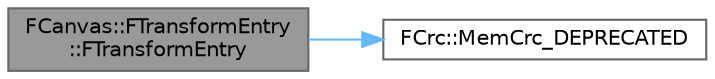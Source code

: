 digraph "FCanvas::FTransformEntry::FTransformEntry"
{
 // INTERACTIVE_SVG=YES
 // LATEX_PDF_SIZE
  bgcolor="transparent";
  edge [fontname=Helvetica,fontsize=10,labelfontname=Helvetica,labelfontsize=10];
  node [fontname=Helvetica,fontsize=10,shape=box,height=0.2,width=0.4];
  rankdir="LR";
  Node1 [id="Node000001",label="FCanvas::FTransformEntry\l::FTransformEntry",height=0.2,width=0.4,color="gray40", fillcolor="grey60", style="filled", fontcolor="black",tooltip=" "];
  Node1 -> Node2 [id="edge1_Node000001_Node000002",color="steelblue1",style="solid",tooltip=" "];
  Node2 [id="Node000002",label="FCrc::MemCrc_DEPRECATED",height=0.2,width=0.4,color="grey40", fillcolor="white", style="filled",URL="$d1/d95/structFCrc.html#a7ae74ebe4d89dc08dcbf2606055431ff",tooltip="generates CRC hash of the memory area"];
}
